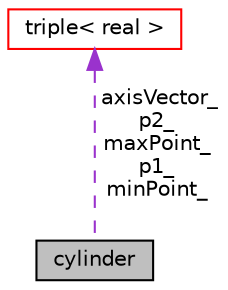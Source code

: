 digraph "cylinder"
{
 // LATEX_PDF_SIZE
  edge [fontname="Helvetica",fontsize="10",labelfontname="Helvetica",labelfontsize="10"];
  node [fontname="Helvetica",fontsize="10",shape=record];
  Node1 [label="cylinder",height=0.2,width=0.4,color="black", fillcolor="grey75", style="filled", fontcolor="black",tooltip=" "];
  Node2 -> Node1 [dir="back",color="darkorchid3",fontsize="10",style="dashed",label=" axisVector_\np2_\nmaxPoint_\np1_\nminPoint_" ,fontname="Helvetica"];
  Node2 [label="triple\< real \>",height=0.2,width=0.4,color="red", fillcolor="white", style="filled",URL="$classpFlow_1_1triple.html",tooltip=" "];
}
